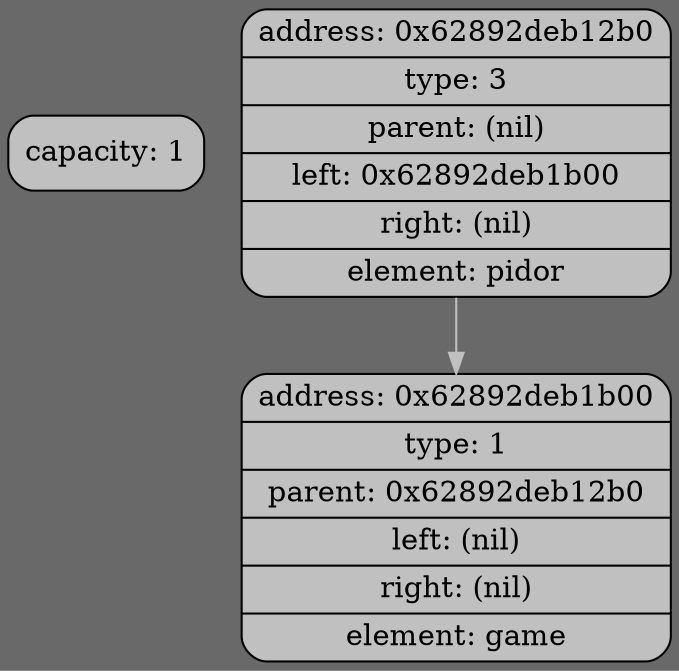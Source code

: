 digraph {bgcolor="#696969" rankdir = TB
Info[shape=Mrecord,style=filled,fillcolor="grey",label="capacity: 1",fontcolor = "black",fontsize = 14];

node0[shape=Mrecord, style=filled, fillcolor="grey", label=" {address: 0x62892deb12b0 | type:   3 | parent: (nil) | left:   0x62892deb1b00 | right:  (nil) | element: pidor}"];  

node0->node1[color = "grey"];
node1[shape=Mrecord, style=filled, fillcolor="grey", label=" {address: 0x62892deb1b00 | type:   1 | parent: 0x62892deb12b0 | left:   (nil) | right:  (nil) | element: game}"];  


}